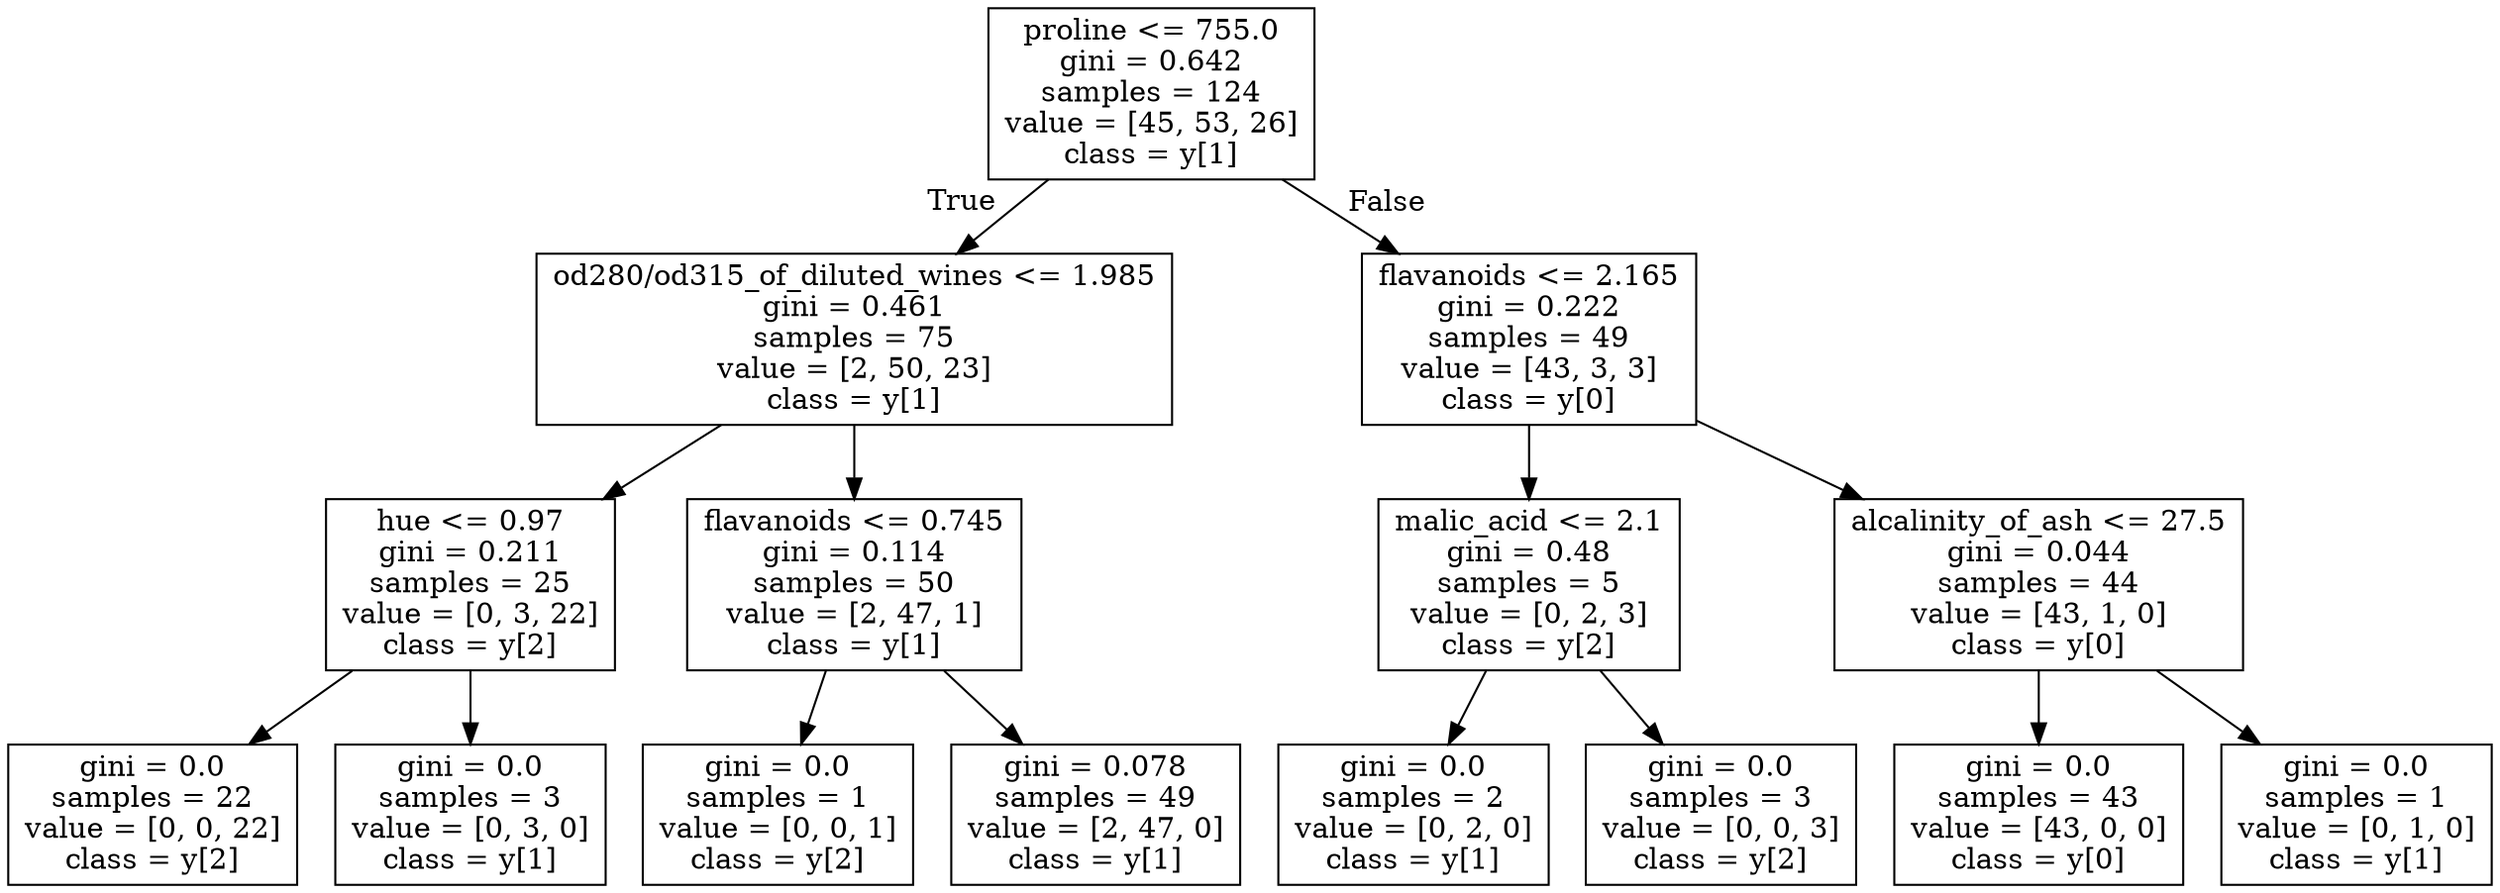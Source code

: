 digraph Tree {
node [shape=box] ;
0 [label="proline <= 755.0\ngini = 0.642\nsamples = 124\nvalue = [45, 53, 26]\nclass = y[1]"] ;
1 [label="od280/od315_of_diluted_wines <= 1.985\ngini = 0.461\nsamples = 75\nvalue = [2, 50, 23]\nclass = y[1]"] ;
0 -> 1 [labeldistance=2.5, labelangle=45, headlabel="True"] ;
2 [label="hue <= 0.97\ngini = 0.211\nsamples = 25\nvalue = [0, 3, 22]\nclass = y[2]"] ;
1 -> 2 ;
3 [label="gini = 0.0\nsamples = 22\nvalue = [0, 0, 22]\nclass = y[2]"] ;
2 -> 3 ;
4 [label="gini = 0.0\nsamples = 3\nvalue = [0, 3, 0]\nclass = y[1]"] ;
2 -> 4 ;
5 [label="flavanoids <= 0.745\ngini = 0.114\nsamples = 50\nvalue = [2, 47, 1]\nclass = y[1]"] ;
1 -> 5 ;
6 [label="gini = 0.0\nsamples = 1\nvalue = [0, 0, 1]\nclass = y[2]"] ;
5 -> 6 ;
7 [label="gini = 0.078\nsamples = 49\nvalue = [2, 47, 0]\nclass = y[1]"] ;
5 -> 7 ;
8 [label="flavanoids <= 2.165\ngini = 0.222\nsamples = 49\nvalue = [43, 3, 3]\nclass = y[0]"] ;
0 -> 8 [labeldistance=2.5, labelangle=-45, headlabel="False"] ;
9 [label="malic_acid <= 2.1\ngini = 0.48\nsamples = 5\nvalue = [0, 2, 3]\nclass = y[2]"] ;
8 -> 9 ;
10 [label="gini = 0.0\nsamples = 2\nvalue = [0, 2, 0]\nclass = y[1]"] ;
9 -> 10 ;
11 [label="gini = 0.0\nsamples = 3\nvalue = [0, 0, 3]\nclass = y[2]"] ;
9 -> 11 ;
12 [label="alcalinity_of_ash <= 27.5\ngini = 0.044\nsamples = 44\nvalue = [43, 1, 0]\nclass = y[0]"] ;
8 -> 12 ;
13 [label="gini = 0.0\nsamples = 43\nvalue = [43, 0, 0]\nclass = y[0]"] ;
12 -> 13 ;
14 [label="gini = 0.0\nsamples = 1\nvalue = [0, 1, 0]\nclass = y[1]"] ;
12 -> 14 ;
}